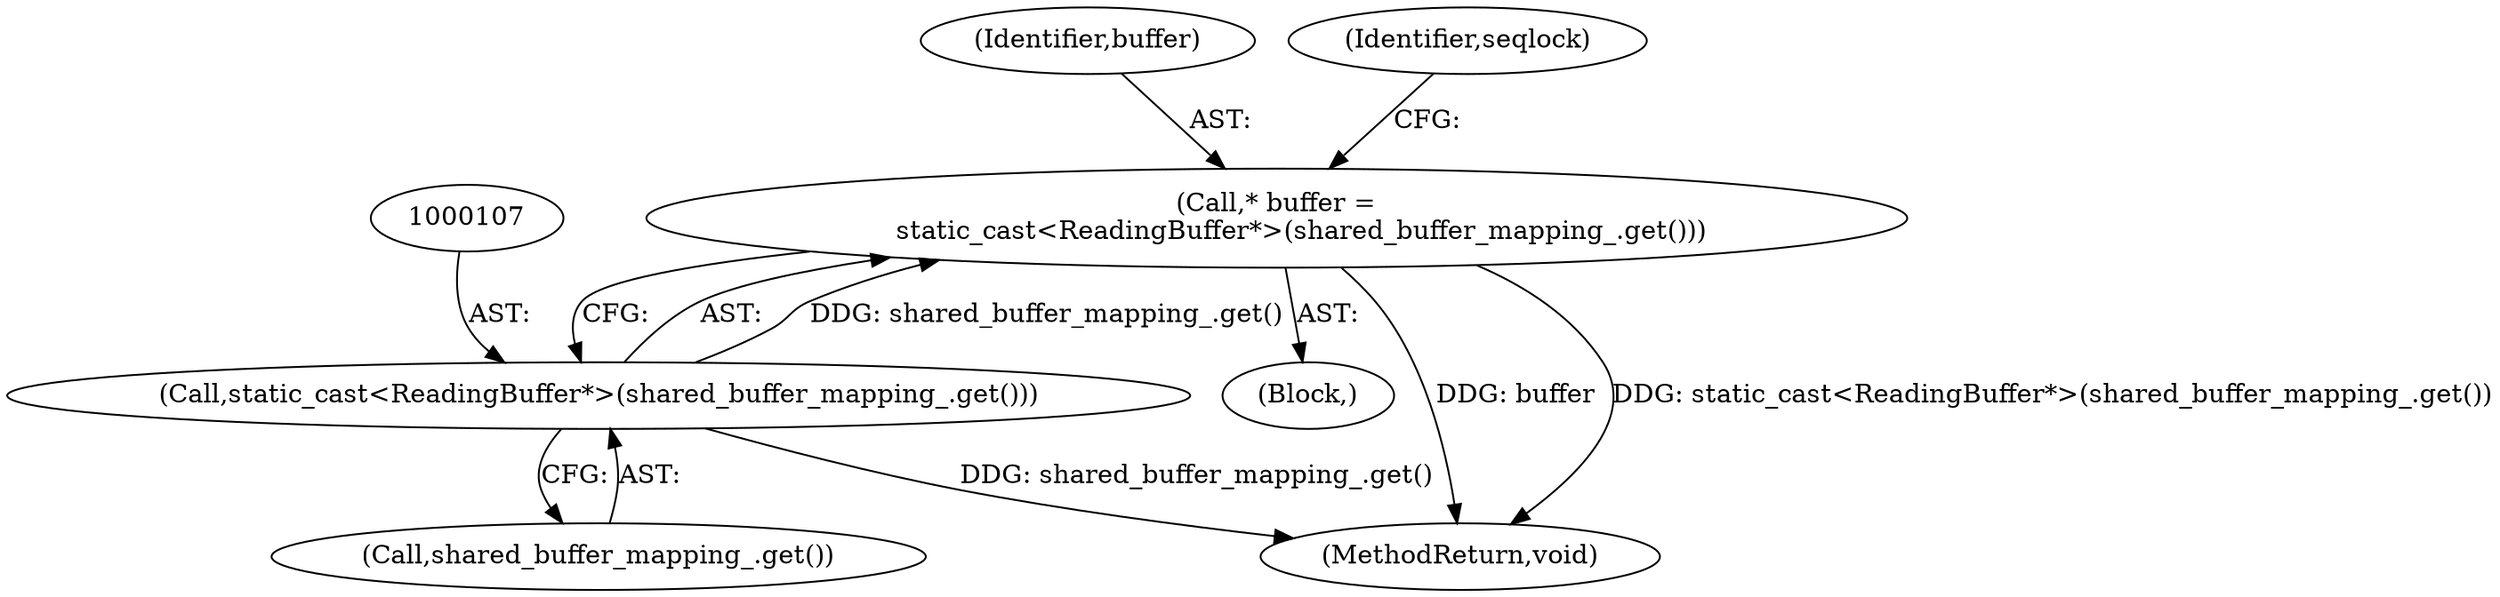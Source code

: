 digraph "1_Chrome_c0c8978849ac57e4ecd613ddc8ff7852a2054734_4@pointer" {
"1000104" [label="(Call,* buffer =\n      static_cast<ReadingBuffer*>(shared_buffer_mapping_.get()))"];
"1000106" [label="(Call,static_cast<ReadingBuffer*>(shared_buffer_mapping_.get()))"];
"1000104" [label="(Call,* buffer =\n      static_cast<ReadingBuffer*>(shared_buffer_mapping_.get()))"];
"1000105" [label="(Identifier,buffer)"];
"1000111" [label="(Identifier,seqlock)"];
"1000102" [label="(Block,)"];
"1000108" [label="(Call,shared_buffer_mapping_.get())"];
"1000106" [label="(Call,static_cast<ReadingBuffer*>(shared_buffer_mapping_.get()))"];
"1000120" [label="(MethodReturn,void)"];
"1000104" -> "1000102"  [label="AST: "];
"1000104" -> "1000106"  [label="CFG: "];
"1000105" -> "1000104"  [label="AST: "];
"1000106" -> "1000104"  [label="AST: "];
"1000111" -> "1000104"  [label="CFG: "];
"1000104" -> "1000120"  [label="DDG: buffer"];
"1000104" -> "1000120"  [label="DDG: static_cast<ReadingBuffer*>(shared_buffer_mapping_.get())"];
"1000106" -> "1000104"  [label="DDG: shared_buffer_mapping_.get()"];
"1000106" -> "1000108"  [label="CFG: "];
"1000107" -> "1000106"  [label="AST: "];
"1000108" -> "1000106"  [label="AST: "];
"1000106" -> "1000120"  [label="DDG: shared_buffer_mapping_.get()"];
}
